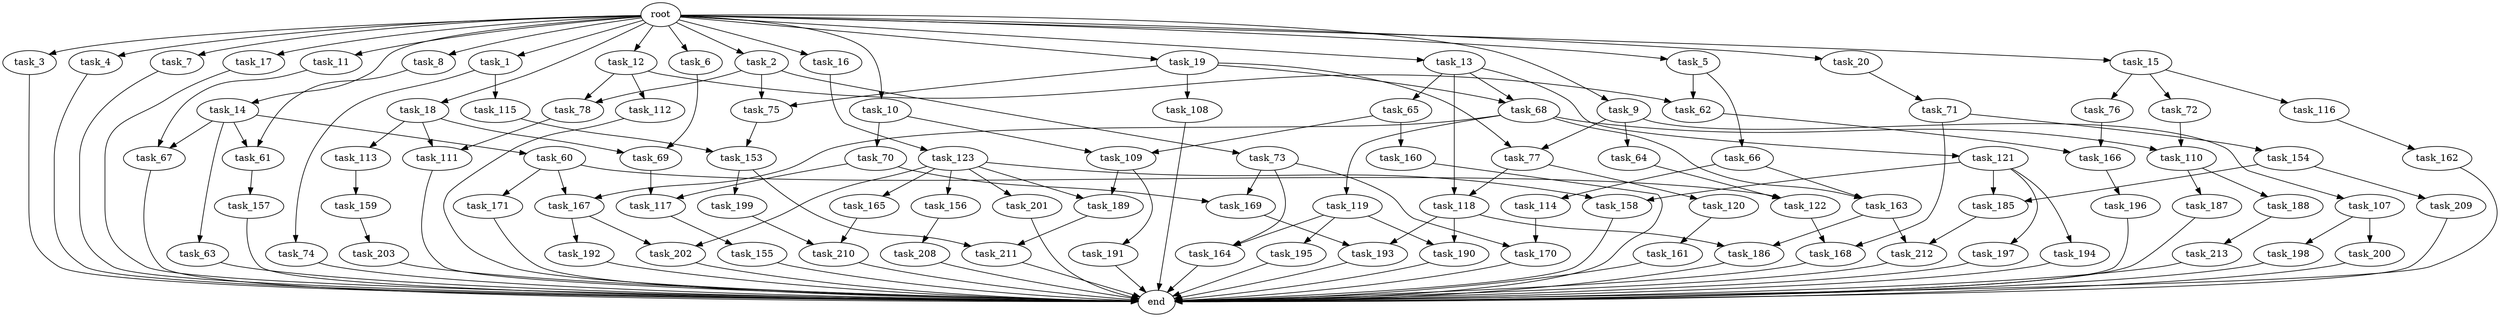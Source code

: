 digraph G {
  root [size="0.000000"];
  task_1 [size="10.240000"];
  task_2 [size="10.240000"];
  task_3 [size="10.240000"];
  task_4 [size="10.240000"];
  task_5 [size="10.240000"];
  task_6 [size="10.240000"];
  task_7 [size="10.240000"];
  task_8 [size="10.240000"];
  task_9 [size="10.240000"];
  task_10 [size="10.240000"];
  task_11 [size="10.240000"];
  task_12 [size="10.240000"];
  task_13 [size="10.240000"];
  task_14 [size="10.240000"];
  task_15 [size="10.240000"];
  task_16 [size="10.240000"];
  task_17 [size="10.240000"];
  task_18 [size="10.240000"];
  task_19 [size="10.240000"];
  task_20 [size="10.240000"];
  task_60 [size="5497558138.880000"];
  task_61 [size="10995116277.760000"];
  task_62 [size="2491081031.680000"];
  task_63 [size="5497558138.880000"];
  task_64 [size="773094113.280000"];
  task_65 [size="1374389534.720000"];
  task_66 [size="2147483648.000000"];
  task_67 [size="14087492730.880001"];
  task_68 [size="1717986918.400000"];
  task_69 [size="2920577761.280000"];
  task_70 [size="2147483648.000000"];
  task_71 [size="4209067950.080000"];
  task_72 [size="8589934592.000000"];
  task_73 [size="3092376453.120000"];
  task_74 [size="773094113.280000"];
  task_75 [size="3435973836.800000"];
  task_76 [size="8589934592.000000"];
  task_77 [size="1116691496.960000"];
  task_78 [size="3435973836.800000"];
  task_107 [size="773094113.280000"];
  task_108 [size="343597383.680000"];
  task_109 [size="3521873182.720000"];
  task_110 [size="2920577761.280000"];
  task_111 [size="2147483648.000000"];
  task_112 [size="343597383.680000"];
  task_113 [size="773094113.280000"];
  task_114 [size="1374389534.720000"];
  task_115 [size="773094113.280000"];
  task_116 [size="8589934592.000000"];
  task_117 [size="4982162063.360000"];
  task_118 [size="6871947673.600000"];
  task_119 [size="2147483648.000000"];
  task_120 [size="5497558138.880000"];
  task_121 [size="1374389534.720000"];
  task_122 [size="7645041786.880000"];
  task_123 [size="6957847019.520000"];
  task_153 [size="8418135900.160000"];
  task_154 [size="343597383.680000"];
  task_155 [size="8589934592.000000"];
  task_156 [size="773094113.280000"];
  task_157 [size="8589934592.000000"];
  task_158 [size="2147483648.000000"];
  task_159 [size="773094113.280000"];
  task_160 [size="1374389534.720000"];
  task_161 [size="343597383.680000"];
  task_162 [size="8589934592.000000"];
  task_163 [size="3521873182.720000"];
  task_164 [size="11682311045.120001"];
  task_165 [size="773094113.280000"];
  task_166 [size="7645041786.880000"];
  task_167 [size="7645041786.880000"];
  task_168 [size="8933531975.680000"];
  task_169 [size="7301444403.200000"];
  task_170 [size="3865470566.400000"];
  task_171 [size="5497558138.880000"];
  task_185 [size="5583457484.800000"];
  task_186 [size="7301444403.200000"];
  task_187 [size="5497558138.880000"];
  task_188 [size="5497558138.880000"];
  task_189 [size="7730941132.800000"];
  task_190 [size="15547781611.520000"];
  task_191 [size="6957847019.520000"];
  task_192 [size="1374389534.720000"];
  task_193 [size="7730941132.800000"];
  task_194 [size="1374389534.720000"];
  task_195 [size="8589934592.000000"];
  task_196 [size="2147483648.000000"];
  task_197 [size="1374389534.720000"];
  task_198 [size="8589934592.000000"];
  task_199 [size="3092376453.120000"];
  task_200 [size="8589934592.000000"];
  task_201 [size="773094113.280000"];
  task_202 [size="2147483648.000000"];
  task_203 [size="3092376453.120000"];
  task_208 [size="1374389534.720000"];
  task_209 [size="4209067950.080000"];
  task_210 [size="7645041786.880000"];
  task_211 [size="10050223472.639999"];
  task_212 [size="3435973836.800000"];
  task_213 [size="5497558138.880000"];
  end [size="0.000000"];

  root -> task_1 [size="1.000000"];
  root -> task_2 [size="1.000000"];
  root -> task_3 [size="1.000000"];
  root -> task_4 [size="1.000000"];
  root -> task_5 [size="1.000000"];
  root -> task_6 [size="1.000000"];
  root -> task_7 [size="1.000000"];
  root -> task_8 [size="1.000000"];
  root -> task_9 [size="1.000000"];
  root -> task_10 [size="1.000000"];
  root -> task_11 [size="1.000000"];
  root -> task_12 [size="1.000000"];
  root -> task_13 [size="1.000000"];
  root -> task_14 [size="1.000000"];
  root -> task_15 [size="1.000000"];
  root -> task_16 [size="1.000000"];
  root -> task_17 [size="1.000000"];
  root -> task_18 [size="1.000000"];
  root -> task_19 [size="1.000000"];
  root -> task_20 [size="1.000000"];
  task_1 -> task_74 [size="75497472.000000"];
  task_1 -> task_115 [size="75497472.000000"];
  task_2 -> task_73 [size="301989888.000000"];
  task_2 -> task_75 [size="301989888.000000"];
  task_2 -> task_78 [size="301989888.000000"];
  task_3 -> end [size="1.000000"];
  task_4 -> end [size="1.000000"];
  task_5 -> task_62 [size="209715200.000000"];
  task_5 -> task_66 [size="209715200.000000"];
  task_6 -> task_69 [size="209715200.000000"];
  task_7 -> end [size="1.000000"];
  task_8 -> task_61 [size="536870912.000000"];
  task_9 -> task_64 [size="75497472.000000"];
  task_9 -> task_77 [size="75497472.000000"];
  task_9 -> task_107 [size="75497472.000000"];
  task_10 -> task_70 [size="209715200.000000"];
  task_10 -> task_109 [size="209715200.000000"];
  task_11 -> task_67 [size="838860800.000000"];
  task_12 -> task_62 [size="33554432.000000"];
  task_12 -> task_78 [size="33554432.000000"];
  task_12 -> task_112 [size="33554432.000000"];
  task_13 -> task_65 [size="134217728.000000"];
  task_13 -> task_68 [size="134217728.000000"];
  task_13 -> task_118 [size="134217728.000000"];
  task_13 -> task_121 [size="134217728.000000"];
  task_14 -> task_60 [size="536870912.000000"];
  task_14 -> task_61 [size="536870912.000000"];
  task_14 -> task_63 [size="536870912.000000"];
  task_14 -> task_67 [size="536870912.000000"];
  task_15 -> task_72 [size="838860800.000000"];
  task_15 -> task_76 [size="838860800.000000"];
  task_15 -> task_116 [size="838860800.000000"];
  task_16 -> task_123 [size="679477248.000000"];
  task_17 -> end [size="1.000000"];
  task_18 -> task_69 [size="75497472.000000"];
  task_18 -> task_111 [size="75497472.000000"];
  task_18 -> task_113 [size="75497472.000000"];
  task_19 -> task_68 [size="33554432.000000"];
  task_19 -> task_75 [size="33554432.000000"];
  task_19 -> task_77 [size="33554432.000000"];
  task_19 -> task_108 [size="33554432.000000"];
  task_20 -> task_71 [size="411041792.000000"];
  task_60 -> task_122 [size="536870912.000000"];
  task_60 -> task_167 [size="536870912.000000"];
  task_60 -> task_171 [size="536870912.000000"];
  task_61 -> task_157 [size="838860800.000000"];
  task_62 -> task_166 [size="209715200.000000"];
  task_63 -> end [size="1.000000"];
  task_64 -> task_122 [size="209715200.000000"];
  task_65 -> task_109 [size="134217728.000000"];
  task_65 -> task_160 [size="134217728.000000"];
  task_66 -> task_114 [size="134217728.000000"];
  task_66 -> task_163 [size="134217728.000000"];
  task_67 -> end [size="1.000000"];
  task_68 -> task_110 [size="209715200.000000"];
  task_68 -> task_119 [size="209715200.000000"];
  task_68 -> task_163 [size="209715200.000000"];
  task_68 -> task_167 [size="209715200.000000"];
  task_69 -> task_117 [size="75497472.000000"];
  task_70 -> task_117 [size="411041792.000000"];
  task_70 -> task_169 [size="411041792.000000"];
  task_71 -> task_154 [size="33554432.000000"];
  task_71 -> task_168 [size="33554432.000000"];
  task_72 -> task_110 [size="75497472.000000"];
  task_73 -> task_164 [size="301989888.000000"];
  task_73 -> task_169 [size="301989888.000000"];
  task_73 -> task_170 [size="301989888.000000"];
  task_74 -> end [size="1.000000"];
  task_75 -> task_153 [size="411041792.000000"];
  task_76 -> task_166 [size="536870912.000000"];
  task_77 -> task_118 [size="536870912.000000"];
  task_77 -> task_120 [size="536870912.000000"];
  task_78 -> task_111 [size="134217728.000000"];
  task_107 -> task_198 [size="838860800.000000"];
  task_107 -> task_200 [size="838860800.000000"];
  task_108 -> end [size="1.000000"];
  task_109 -> task_189 [size="679477248.000000"];
  task_109 -> task_191 [size="679477248.000000"];
  task_110 -> task_187 [size="536870912.000000"];
  task_110 -> task_188 [size="536870912.000000"];
  task_111 -> end [size="1.000000"];
  task_112 -> end [size="1.000000"];
  task_113 -> task_159 [size="75497472.000000"];
  task_114 -> task_170 [size="75497472.000000"];
  task_115 -> task_153 [size="411041792.000000"];
  task_116 -> task_162 [size="838860800.000000"];
  task_117 -> task_155 [size="838860800.000000"];
  task_118 -> task_186 [size="679477248.000000"];
  task_118 -> task_190 [size="679477248.000000"];
  task_118 -> task_193 [size="679477248.000000"];
  task_119 -> task_164 [size="838860800.000000"];
  task_119 -> task_190 [size="838860800.000000"];
  task_119 -> task_195 [size="838860800.000000"];
  task_120 -> task_161 [size="33554432.000000"];
  task_121 -> task_158 [size="134217728.000000"];
  task_121 -> task_185 [size="134217728.000000"];
  task_121 -> task_194 [size="134217728.000000"];
  task_121 -> task_197 [size="134217728.000000"];
  task_122 -> task_168 [size="838860800.000000"];
  task_123 -> task_156 [size="75497472.000000"];
  task_123 -> task_158 [size="75497472.000000"];
  task_123 -> task_165 [size="75497472.000000"];
  task_123 -> task_189 [size="75497472.000000"];
  task_123 -> task_201 [size="75497472.000000"];
  task_123 -> task_202 [size="75497472.000000"];
  task_153 -> task_199 [size="301989888.000000"];
  task_153 -> task_211 [size="301989888.000000"];
  task_154 -> task_185 [size="411041792.000000"];
  task_154 -> task_209 [size="411041792.000000"];
  task_155 -> end [size="1.000000"];
  task_156 -> task_208 [size="134217728.000000"];
  task_157 -> end [size="1.000000"];
  task_158 -> end [size="1.000000"];
  task_159 -> task_203 [size="301989888.000000"];
  task_160 -> end [size="1.000000"];
  task_161 -> end [size="1.000000"];
  task_162 -> end [size="1.000000"];
  task_163 -> task_186 [size="33554432.000000"];
  task_163 -> task_212 [size="33554432.000000"];
  task_164 -> end [size="1.000000"];
  task_165 -> task_210 [size="536870912.000000"];
  task_166 -> task_196 [size="209715200.000000"];
  task_167 -> task_192 [size="134217728.000000"];
  task_167 -> task_202 [size="134217728.000000"];
  task_168 -> end [size="1.000000"];
  task_169 -> task_193 [size="75497472.000000"];
  task_170 -> end [size="1.000000"];
  task_171 -> end [size="1.000000"];
  task_185 -> task_212 [size="301989888.000000"];
  task_186 -> end [size="1.000000"];
  task_187 -> end [size="1.000000"];
  task_188 -> task_213 [size="536870912.000000"];
  task_189 -> task_211 [size="679477248.000000"];
  task_190 -> end [size="1.000000"];
  task_191 -> end [size="1.000000"];
  task_192 -> end [size="1.000000"];
  task_193 -> end [size="1.000000"];
  task_194 -> end [size="1.000000"];
  task_195 -> end [size="1.000000"];
  task_196 -> end [size="1.000000"];
  task_197 -> end [size="1.000000"];
  task_198 -> end [size="1.000000"];
  task_199 -> task_210 [size="209715200.000000"];
  task_200 -> end [size="1.000000"];
  task_201 -> end [size="1.000000"];
  task_202 -> end [size="1.000000"];
  task_203 -> end [size="1.000000"];
  task_208 -> end [size="1.000000"];
  task_209 -> end [size="1.000000"];
  task_210 -> end [size="1.000000"];
  task_211 -> end [size="1.000000"];
  task_212 -> end [size="1.000000"];
  task_213 -> end [size="1.000000"];
}

